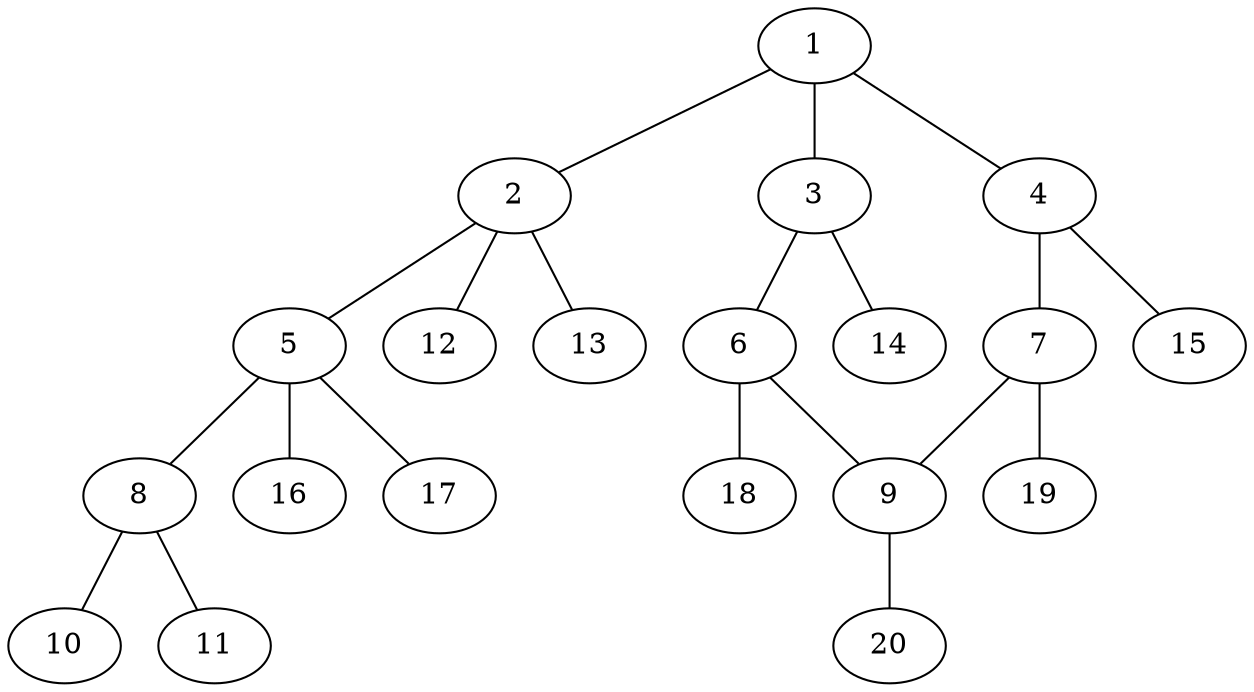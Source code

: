 graph molecule_2761 {
	1	 [chem=C];
	2	 [chem=C];
	1 -- 2	 [valence=1];
	3	 [chem=C];
	1 -- 3	 [valence=2];
	4	 [chem=C];
	1 -- 4	 [valence=1];
	5	 [chem=C];
	2 -- 5	 [valence=1];
	12	 [chem=H];
	2 -- 12	 [valence=1];
	13	 [chem=H];
	2 -- 13	 [valence=1];
	6	 [chem=C];
	3 -- 6	 [valence=1];
	14	 [chem=H];
	3 -- 14	 [valence=1];
	7	 [chem=C];
	4 -- 7	 [valence=2];
	15	 [chem=H];
	4 -- 15	 [valence=1];
	8	 [chem=C];
	5 -- 8	 [valence=1];
	16	 [chem=H];
	5 -- 16	 [valence=1];
	17	 [chem=H];
	5 -- 17	 [valence=1];
	9	 [chem=C];
	6 -- 9	 [valence=2];
	18	 [chem=H];
	6 -- 18	 [valence=1];
	7 -- 9	 [valence=1];
	19	 [chem=H];
	7 -- 19	 [valence=1];
	10	 [chem=O];
	8 -- 10	 [valence=2];
	11	 [chem=Cl];
	8 -- 11	 [valence=1];
	20	 [chem=H];
	9 -- 20	 [valence=1];
}
